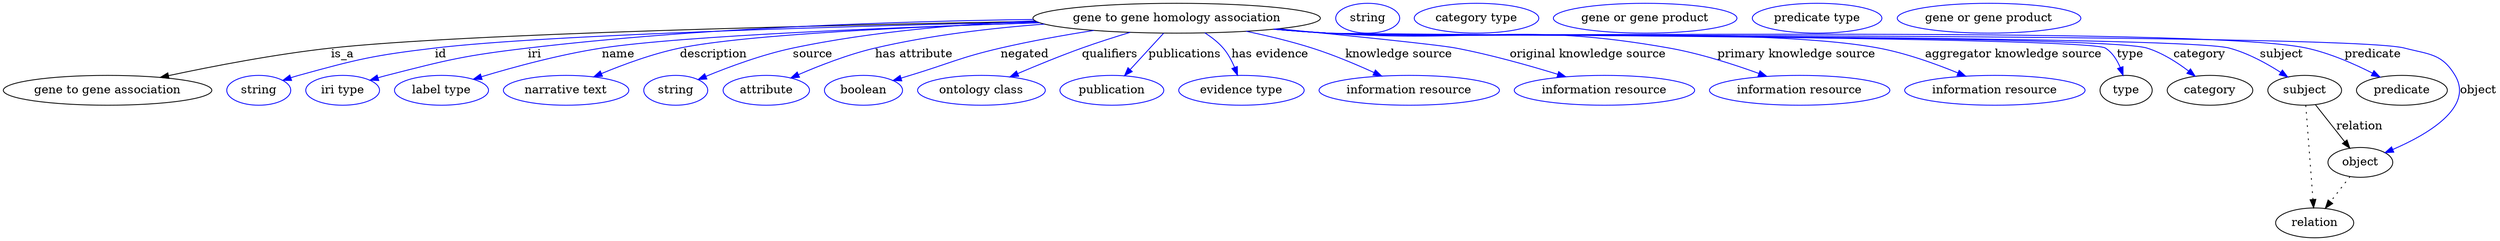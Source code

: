 digraph {
	graph [bb="0,0,2999.4,283"];
	node [label="\N"];
	"gene to gene homology association"	[height=0.5,
		label="gene to gene homology association",
		pos="1410.4,265",
		width=4.8024];
	"gene to gene association"	[height=0.5,
		pos="125.44,178",
		width=3.4844];
	"gene to gene homology association" -> "gene to gene association"	[label=is_a,
		lp="408.44,221.5",
		pos="e,188.9,193.57 1241.3,261.24 995.97,256.7 553.33,246.4 394.44,229 327.65,221.68 252.54,207.19 198.7,195.68"];
	id	[color=blue,
		height=0.5,
		label=string,
		pos="307.44,178",
		width=1.0652];
	"gene to gene homology association" -> id	[color=blue,
		label=id,
		lp="526.44,221.5",
		pos="e,336.42,190.01 1242.5,260.6 1024.1,255.61 654.51,245.14 519.44,229 445.61,220.18 427.11,215.79 355.44,196 352.33,195.14 349.13,\
194.18 345.93,193.17",
		style=solid];
	iri	[color=blue,
		height=0.5,
		label="iri type",
		pos="408.44,178",
		width=1.2277];
	"gene to gene homology association" -> iri	[color=blue,
		label=iri,
		lp="639.44,221.5",
		pos="e,441.34,190.22 1238.1,263.5 1079.9,261.33 839.14,253.69 631.44,229 555.01,219.91 535.99,215.12 461.44,196 458.06,195.13 454.58,\
194.17 451.1,193.16",
		style=solid];
	name	[color=blue,
		height=0.5,
		label="label type",
		pos="527.44,178",
		width=1.5707];
	"gene to gene homology association" -> name	[color=blue,
		label=name,
		lp="740.44,221.5",
		pos="e,565.77,191.39 1245.6,259.49 1074.3,254.11 817.81,243.92 720.44,229 670.34,221.32 614.42,206.07 575.72,194.42",
		style=solid];
	description	[color=blue,
		height=0.5,
		label="narrative text",
		pos="677.44,178",
		width=2.0943];
	"gene to gene homology association" -> description	[color=blue,
		label=description,
		lp="853.94,221.5",
		pos="e,710.44,194.25 1245,259.72 1097.4,254.92 892.78,245.53 813.44,229 781.09,222.26 746.13,209.27 719.75,198.22",
		style=solid];
	source	[color=blue,
		height=0.5,
		label=string,
		pos="809.44,178",
		width=1.0652];
	"gene to gene homology association" -> source	[color=blue,
		label=source,
		lp="972.44,221.5",
		pos="e,836.23,191.1 1239.9,261.99 1152,258.22 1043.6,249.29 948.44,229 912.43,221.32 873.09,206.53 845.48,195.02",
		style=solid];
	"has attribute"	[color=blue,
		height=0.5,
		label=attribute,
		pos="917.44,178",
		width=1.4443];
	"gene to gene homology association" -> "has attribute"	[color=blue,
		label="has attribute",
		lp="1094.4,221.5",
		pos="e,946.92,192.99 1250.8,257.97 1186.9,253.14 1113.1,244.48 1047.4,229 1015.8,221.54 981.59,208.14 956.19,197.09",
		style=solid];
	negated	[color=blue,
		height=0.5,
		label=boolean,
		pos="1034.4,178",
		width=1.2999];
	"gene to gene homology association" -> negated	[color=blue,
		label=negated,
		lp="1227.4,221.5",
		pos="e,1069.6,189.91 1310.7,250.27 1275.1,244.65 1234.8,237.46 1198.4,229 1149.1,217.52 1137.8,210.81 1089.4,196 1086.1,194.99 1082.7,\
193.94 1079.3,192.89",
		style=solid];
	qualifiers	[color=blue,
		height=0.5,
		label="ontology class",
		pos="1175.4,178",
		width=2.1304];
	"gene to gene homology association" -> qualifiers	[color=blue,
		label=qualifiers,
		lp="1329.9,221.5",
		pos="e,1209.8,194.2 1354.4,247.95 1335.9,242.32 1315.1,235.72 1296.4,229 1270.5,219.69 1242,207.99 1219.2,198.25",
		style=solid];
	publications	[color=blue,
		height=0.5,
		label=publication,
		pos="1332.4,178",
		width=1.7332];
	"gene to gene homology association" -> publications	[color=blue,
		label=publications,
		lp="1420.4,221.5",
		pos="e,1347.7,195.6 1394.7,246.8 1383.2,234.31 1367.5,217.24 1354.8,203.35",
		style=solid];
	"has evidence"	[color=blue,
		height=0.5,
		label="evidence type",
		pos="1488.4,178",
		width=2.0943];
	"gene to gene homology association" -> "has evidence"	[color=blue,
		label="has evidence",
		lp="1522.9,221.5",
		pos="e,1483.7,196.17 1444.4,247.32 1452.3,242.25 1460.3,236.11 1466.4,229 1472.3,222.27 1476.8,213.76 1480.2,205.67",
		style=solid];
	"knowledge source"	[color=blue,
		height=0.5,
		label="information resource",
		pos="1690.4,178",
		width=3.015];
	"gene to gene homology association" -> "knowledge source"	[color=blue,
		label="knowledge source",
		lp="1677.9,221.5",
		pos="e,1657.3,195.19 1494.2,249.24 1519.9,243.85 1548.1,237.06 1573.4,229 1598.7,220.96 1626.1,209.44 1648,199.49",
		style=solid];
	"original knowledge source"	[color=blue,
		height=0.5,
		label="information resource",
		pos="1925.4,178",
		width=3.015];
	"gene to gene homology association" -> "original knowledge source"	[color=blue,
		label="original knowledge source",
		lp="1905.4,221.5",
		pos="e,1878.8,194.35 1532.9,252.25 1620.2,243.71 1725.5,232.98 1746.4,229 1788.2,221.06 1834.3,208.07 1869.3,197.31",
		style=solid];
	"primary knowledge source"	[color=blue,
		height=0.5,
		label="information resource",
		pos="2160.4,178",
		width=3.015];
	"gene to gene homology association" -> "primary knowledge source"	[color=blue,
		label="primary knowledge source",
		lp="2156.4,221.5",
		pos="e,2120.8,194.83 1530.3,251.96 1551,250.12 1572.3,248.38 1592.4,247 1774.9,234.49 1823.4,261.02 2003.4,229 2040.4,222.42 2080.8,209.44 \
2111.3,198.35",
		style=solid];
	"aggregator knowledge source"	[color=blue,
		height=0.5,
		label="information resource",
		pos="2395.4,178",
		width=3.015];
	"gene to gene homology association" -> "aggregator knowledge source"	[color=blue,
		label="aggregator knowledge source",
		lp="2417.9,221.5",
		pos="e,2360.3,195.04 1528.8,251.8 1550,249.95 1571.8,248.24 1592.4,247 1739.6,238.14 2110.6,256.12 2255.4,229 2288.3,222.85 2323.8,210.11 \
2350.8,199.03",
		style=solid];
	type	[height=0.5,
		pos="2553.4,178",
		width=0.86659];
	"gene to gene homology association" -> type	[color=blue,
		label=type,
		lp="2558.4,221.5",
		pos="e,2549.8,196.03 1527.8,251.75 1549.3,249.88 1571.5,248.18 1592.4,247 1618.4,245.54 2506.5,242.88 2528.4,229 2536.9,223.67 2542.6,\
214.56 2546.4,205.56",
		style=solid];
	category	[height=0.5,
		pos="2654.4,178",
		width=1.4263];
	"gene to gene homology association" -> category	[color=blue,
		label=category,
		lp="2641.9,221.5",
		pos="e,2636.6,194.99 1527.8,251.73 1549.3,249.86 1571.5,248.17 1592.4,247 1647.1,243.95 2526.1,245.19 2578.4,229 2596.7,223.36 2614.6,\
211.89 2628.5,201.36",
		style=solid];
	subject	[height=0.5,
		pos="2768.4,178",
		width=1.2277];
	"gene to gene homology association" -> subject	[color=blue,
		label=subject,
		lp="2740.4,221.5",
		pos="e,2748,194.05 1527.8,251.71 1549.3,249.83 1571.5,248.15 1592.4,247 1652.6,243.69 2619.2,244.47 2677.4,229 2699.7,223.09 2722.4,210.63 \
2739.6,199.63",
		style=solid];
	predicate	[height=0.5,
		pos="2885.4,178",
		width=1.5165];
	"gene to gene homology association" -> predicate	[color=blue,
		label=predicate,
		lp="2850.4,221.5",
		pos="e,2859,194.07 1527.3,251.73 1549,249.84 1571.4,248.14 1592.4,247 1723.2,239.91 2642.5,256.63 2770.4,229 2798.4,222.97 2827.9,209.98 \
2850,198.75",
		style=solid];
	object	[height=0.5,
		pos="2835.4,91",
		width=1.0832];
	"gene to gene homology association" -> object	[color=blue,
		label=object,
		lp="2977.4,178",
		pos="e,2865.1,102.68 1527.3,251.7 1549,249.82 1571.4,248.13 1592.4,247 1664.3,243.15 2818.8,247.16 2888.4,229 2918.3,221.23 2933.7,222.48 \
2949.4,196 2972.5,157.25 2915.9,124.48 2874.5,106.59",
		style=solid];
	association_type	[color=blue,
		height=0.5,
		label=string,
		pos="1639.4,265",
		width=1.0652];
	association_category	[color=blue,
		height=0.5,
		label="category type",
		pos="1770.4,265",
		width=2.0762];
	subject -> object	[label=relation,
		lp="2834.4,134.5",
		pos="e,2822.8,108.05 2781.4,160.61 2791.3,147.95 2805.3,130.24 2816.5,115.98"];
	relation	[height=0.5,
		pos="2780.4,18",
		width=1.2999];
	subject -> relation	[pos="e,2779.1,36.188 2769.7,159.79 2771.8,132.48 2775.9,78.994 2778.4,46.38",
		style=dotted];
	"gene to gene homology association_subject"	[color=blue,
		height=0.5,
		label="gene or gene product",
		pos="1973.4,265",
		width=3.0692];
	"gene to gene homology association_predicate"	[color=blue,
		height=0.5,
		label="predicate type",
		pos="2179.4,265",
		width=2.1665];
	object -> relation	[pos="e,2793.3,35.54 2823,73.889 2816,64.939 2807.3,53.617 2799.5,43.584",
		style=dotted];
	"gene to gene homology association_object"	[color=blue,
		height=0.5,
		label="gene or gene product",
		pos="2385.4,265",
		width=3.0692];
}
